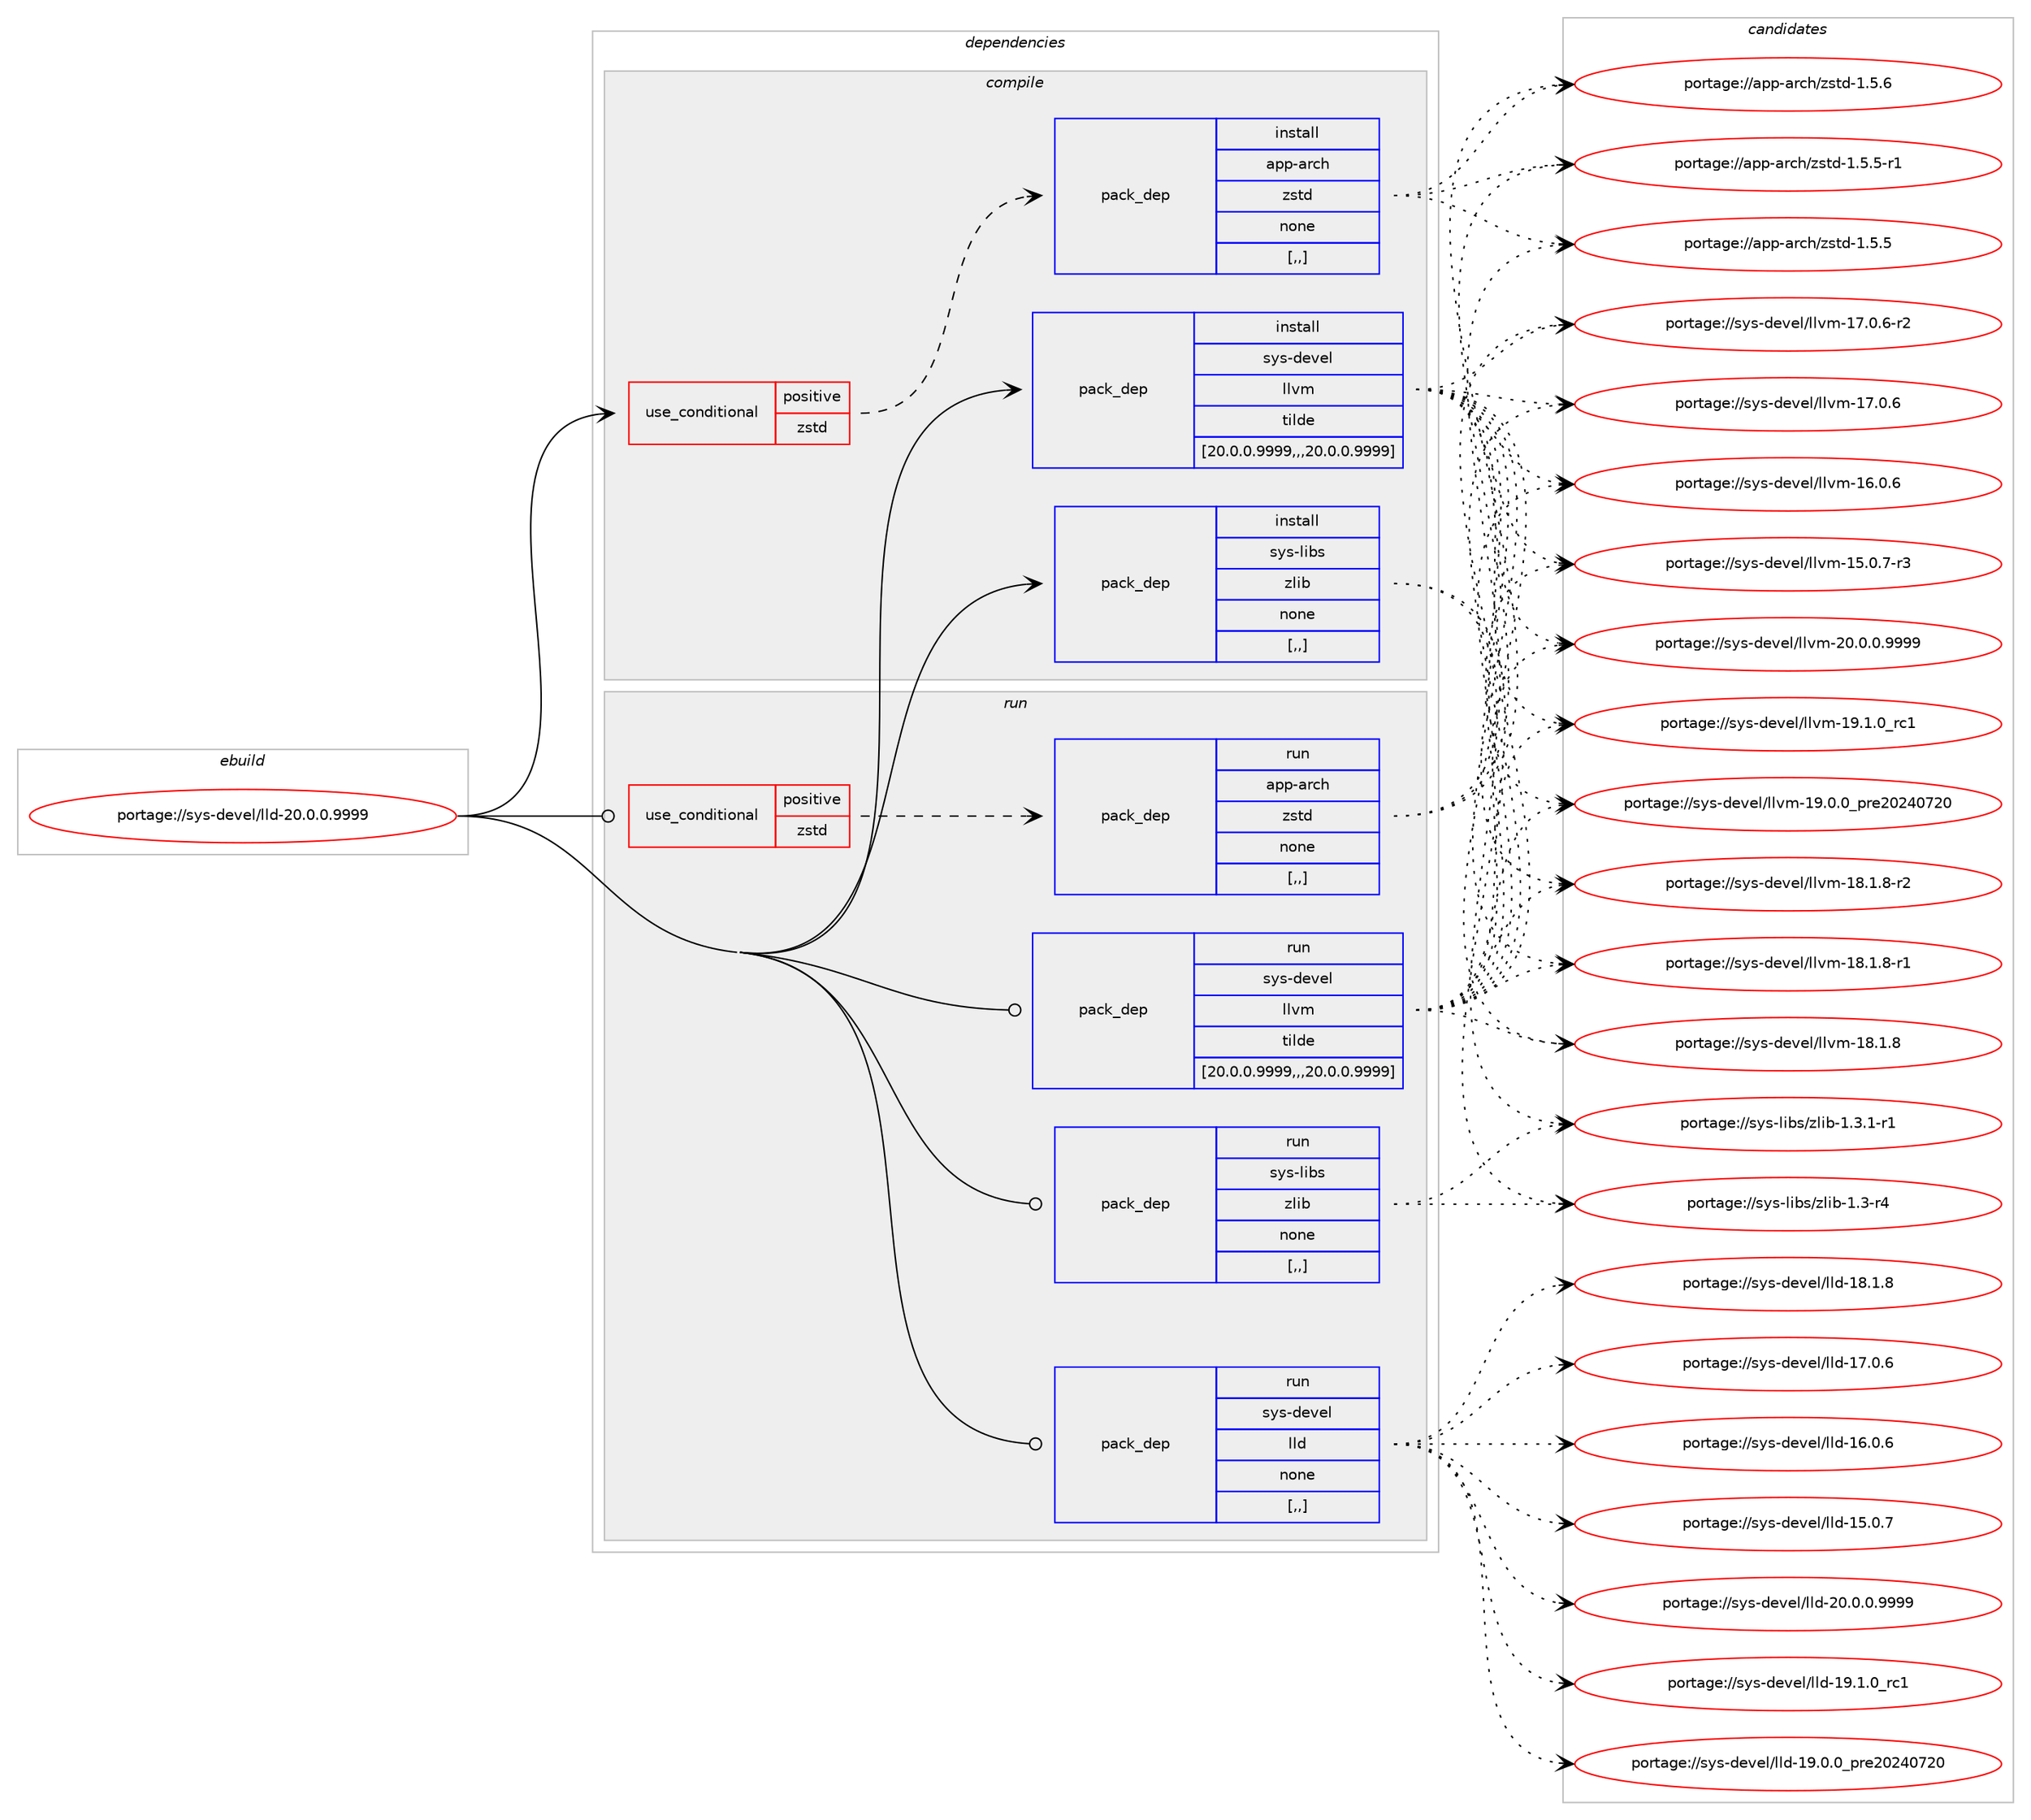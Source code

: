 digraph prolog {

# *************
# Graph options
# *************

newrank=true;
concentrate=true;
compound=true;
graph [rankdir=LR,fontname=Helvetica,fontsize=10,ranksep=1.5];#, ranksep=2.5, nodesep=0.2];
edge  [arrowhead=vee];
node  [fontname=Helvetica,fontsize=10];

# **********
# The ebuild
# **********

subgraph cluster_leftcol {
color=gray;
label=<<i>ebuild</i>>;
id [label="portage://sys-devel/lld-20.0.0.9999", color=red, width=4, href="../sys-devel/lld-20.0.0.9999.svg"];
}

# ****************
# The dependencies
# ****************

subgraph cluster_midcol {
color=gray;
label=<<i>dependencies</i>>;
subgraph cluster_compile {
fillcolor="#eeeeee";
style=filled;
label=<<i>compile</i>>;
subgraph cond115540 {
dependency434158 [label=<<TABLE BORDER="0" CELLBORDER="1" CELLSPACING="0" CELLPADDING="4"><TR><TD ROWSPAN="3" CELLPADDING="10">use_conditional</TD></TR><TR><TD>positive</TD></TR><TR><TD>zstd</TD></TR></TABLE>>, shape=none, color=red];
subgraph pack315672 {
dependency434159 [label=<<TABLE BORDER="0" CELLBORDER="1" CELLSPACING="0" CELLPADDING="4" WIDTH="220"><TR><TD ROWSPAN="6" CELLPADDING="30">pack_dep</TD></TR><TR><TD WIDTH="110">install</TD></TR><TR><TD>app-arch</TD></TR><TR><TD>zstd</TD></TR><TR><TD>none</TD></TR><TR><TD>[,,]</TD></TR></TABLE>>, shape=none, color=blue];
}
dependency434158:e -> dependency434159:w [weight=20,style="dashed",arrowhead="vee"];
}
id:e -> dependency434158:w [weight=20,style="solid",arrowhead="vee"];
subgraph pack315673 {
dependency434160 [label=<<TABLE BORDER="0" CELLBORDER="1" CELLSPACING="0" CELLPADDING="4" WIDTH="220"><TR><TD ROWSPAN="6" CELLPADDING="30">pack_dep</TD></TR><TR><TD WIDTH="110">install</TD></TR><TR><TD>sys-devel</TD></TR><TR><TD>llvm</TD></TR><TR><TD>tilde</TD></TR><TR><TD>[20.0.0.9999,,,20.0.0.9999]</TD></TR></TABLE>>, shape=none, color=blue];
}
id:e -> dependency434160:w [weight=20,style="solid",arrowhead="vee"];
subgraph pack315674 {
dependency434161 [label=<<TABLE BORDER="0" CELLBORDER="1" CELLSPACING="0" CELLPADDING="4" WIDTH="220"><TR><TD ROWSPAN="6" CELLPADDING="30">pack_dep</TD></TR><TR><TD WIDTH="110">install</TD></TR><TR><TD>sys-libs</TD></TR><TR><TD>zlib</TD></TR><TR><TD>none</TD></TR><TR><TD>[,,]</TD></TR></TABLE>>, shape=none, color=blue];
}
id:e -> dependency434161:w [weight=20,style="solid",arrowhead="vee"];
}
subgraph cluster_compileandrun {
fillcolor="#eeeeee";
style=filled;
label=<<i>compile and run</i>>;
}
subgraph cluster_run {
fillcolor="#eeeeee";
style=filled;
label=<<i>run</i>>;
subgraph cond115541 {
dependency434162 [label=<<TABLE BORDER="0" CELLBORDER="1" CELLSPACING="0" CELLPADDING="4"><TR><TD ROWSPAN="3" CELLPADDING="10">use_conditional</TD></TR><TR><TD>positive</TD></TR><TR><TD>zstd</TD></TR></TABLE>>, shape=none, color=red];
subgraph pack315675 {
dependency434163 [label=<<TABLE BORDER="0" CELLBORDER="1" CELLSPACING="0" CELLPADDING="4" WIDTH="220"><TR><TD ROWSPAN="6" CELLPADDING="30">pack_dep</TD></TR><TR><TD WIDTH="110">run</TD></TR><TR><TD>app-arch</TD></TR><TR><TD>zstd</TD></TR><TR><TD>none</TD></TR><TR><TD>[,,]</TD></TR></TABLE>>, shape=none, color=blue];
}
dependency434162:e -> dependency434163:w [weight=20,style="dashed",arrowhead="vee"];
}
id:e -> dependency434162:w [weight=20,style="solid",arrowhead="odot"];
subgraph pack315676 {
dependency434164 [label=<<TABLE BORDER="0" CELLBORDER="1" CELLSPACING="0" CELLPADDING="4" WIDTH="220"><TR><TD ROWSPAN="6" CELLPADDING="30">pack_dep</TD></TR><TR><TD WIDTH="110">run</TD></TR><TR><TD>sys-devel</TD></TR><TR><TD>llvm</TD></TR><TR><TD>tilde</TD></TR><TR><TD>[20.0.0.9999,,,20.0.0.9999]</TD></TR></TABLE>>, shape=none, color=blue];
}
id:e -> dependency434164:w [weight=20,style="solid",arrowhead="odot"];
subgraph pack315677 {
dependency434165 [label=<<TABLE BORDER="0" CELLBORDER="1" CELLSPACING="0" CELLPADDING="4" WIDTH="220"><TR><TD ROWSPAN="6" CELLPADDING="30">pack_dep</TD></TR><TR><TD WIDTH="110">run</TD></TR><TR><TD>sys-libs</TD></TR><TR><TD>zlib</TD></TR><TR><TD>none</TD></TR><TR><TD>[,,]</TD></TR></TABLE>>, shape=none, color=blue];
}
id:e -> dependency434165:w [weight=20,style="solid",arrowhead="odot"];
subgraph pack315678 {
dependency434166 [label=<<TABLE BORDER="0" CELLBORDER="1" CELLSPACING="0" CELLPADDING="4" WIDTH="220"><TR><TD ROWSPAN="6" CELLPADDING="30">pack_dep</TD></TR><TR><TD WIDTH="110">run</TD></TR><TR><TD>sys-devel</TD></TR><TR><TD>lld</TD></TR><TR><TD>none</TD></TR><TR><TD>[,,]</TD></TR></TABLE>>, shape=none, color=blue];
}
id:e -> dependency434166:w [weight=20,style="solid",arrowhead="odot"];
}
}

# **************
# The candidates
# **************

subgraph cluster_choices {
rank=same;
color=gray;
label=<<i>candidates</i>>;

subgraph choice315672 {
color=black;
nodesep=1;
choice9711211245971149910447122115116100454946534654 [label="portage://app-arch/zstd-1.5.6", color=red, width=4,href="../app-arch/zstd-1.5.6.svg"];
choice97112112459711499104471221151161004549465346534511449 [label="portage://app-arch/zstd-1.5.5-r1", color=red, width=4,href="../app-arch/zstd-1.5.5-r1.svg"];
choice9711211245971149910447122115116100454946534653 [label="portage://app-arch/zstd-1.5.5", color=red, width=4,href="../app-arch/zstd-1.5.5.svg"];
dependency434159:e -> choice9711211245971149910447122115116100454946534654:w [style=dotted,weight="100"];
dependency434159:e -> choice97112112459711499104471221151161004549465346534511449:w [style=dotted,weight="100"];
dependency434159:e -> choice9711211245971149910447122115116100454946534653:w [style=dotted,weight="100"];
}
subgraph choice315673 {
color=black;
nodesep=1;
choice1151211154510010111810110847108108118109455048464846484657575757 [label="portage://sys-devel/llvm-20.0.0.9999", color=red, width=4,href="../sys-devel/llvm-20.0.0.9999.svg"];
choice115121115451001011181011084710810811810945495746494648951149949 [label="portage://sys-devel/llvm-19.1.0_rc1", color=red, width=4,href="../sys-devel/llvm-19.1.0_rc1.svg"];
choice115121115451001011181011084710810811810945495746484648951121141015048505248555048 [label="portage://sys-devel/llvm-19.0.0_pre20240720", color=red, width=4,href="../sys-devel/llvm-19.0.0_pre20240720.svg"];
choice1151211154510010111810110847108108118109454956464946564511450 [label="portage://sys-devel/llvm-18.1.8-r2", color=red, width=4,href="../sys-devel/llvm-18.1.8-r2.svg"];
choice1151211154510010111810110847108108118109454956464946564511449 [label="portage://sys-devel/llvm-18.1.8-r1", color=red, width=4,href="../sys-devel/llvm-18.1.8-r1.svg"];
choice115121115451001011181011084710810811810945495646494656 [label="portage://sys-devel/llvm-18.1.8", color=red, width=4,href="../sys-devel/llvm-18.1.8.svg"];
choice1151211154510010111810110847108108118109454955464846544511450 [label="portage://sys-devel/llvm-17.0.6-r2", color=red, width=4,href="../sys-devel/llvm-17.0.6-r2.svg"];
choice115121115451001011181011084710810811810945495546484654 [label="portage://sys-devel/llvm-17.0.6", color=red, width=4,href="../sys-devel/llvm-17.0.6.svg"];
choice115121115451001011181011084710810811810945495446484654 [label="portage://sys-devel/llvm-16.0.6", color=red, width=4,href="../sys-devel/llvm-16.0.6.svg"];
choice1151211154510010111810110847108108118109454953464846554511451 [label="portage://sys-devel/llvm-15.0.7-r3", color=red, width=4,href="../sys-devel/llvm-15.0.7-r3.svg"];
dependency434160:e -> choice1151211154510010111810110847108108118109455048464846484657575757:w [style=dotted,weight="100"];
dependency434160:e -> choice115121115451001011181011084710810811810945495746494648951149949:w [style=dotted,weight="100"];
dependency434160:e -> choice115121115451001011181011084710810811810945495746484648951121141015048505248555048:w [style=dotted,weight="100"];
dependency434160:e -> choice1151211154510010111810110847108108118109454956464946564511450:w [style=dotted,weight="100"];
dependency434160:e -> choice1151211154510010111810110847108108118109454956464946564511449:w [style=dotted,weight="100"];
dependency434160:e -> choice115121115451001011181011084710810811810945495646494656:w [style=dotted,weight="100"];
dependency434160:e -> choice1151211154510010111810110847108108118109454955464846544511450:w [style=dotted,weight="100"];
dependency434160:e -> choice115121115451001011181011084710810811810945495546484654:w [style=dotted,weight="100"];
dependency434160:e -> choice115121115451001011181011084710810811810945495446484654:w [style=dotted,weight="100"];
dependency434160:e -> choice1151211154510010111810110847108108118109454953464846554511451:w [style=dotted,weight="100"];
}
subgraph choice315674 {
color=black;
nodesep=1;
choice115121115451081059811547122108105984549465146494511449 [label="portage://sys-libs/zlib-1.3.1-r1", color=red, width=4,href="../sys-libs/zlib-1.3.1-r1.svg"];
choice11512111545108105981154712210810598454946514511452 [label="portage://sys-libs/zlib-1.3-r4", color=red, width=4,href="../sys-libs/zlib-1.3-r4.svg"];
dependency434161:e -> choice115121115451081059811547122108105984549465146494511449:w [style=dotted,weight="100"];
dependency434161:e -> choice11512111545108105981154712210810598454946514511452:w [style=dotted,weight="100"];
}
subgraph choice315675 {
color=black;
nodesep=1;
choice9711211245971149910447122115116100454946534654 [label="portage://app-arch/zstd-1.5.6", color=red, width=4,href="../app-arch/zstd-1.5.6.svg"];
choice97112112459711499104471221151161004549465346534511449 [label="portage://app-arch/zstd-1.5.5-r1", color=red, width=4,href="../app-arch/zstd-1.5.5-r1.svg"];
choice9711211245971149910447122115116100454946534653 [label="portage://app-arch/zstd-1.5.5", color=red, width=4,href="../app-arch/zstd-1.5.5.svg"];
dependency434163:e -> choice9711211245971149910447122115116100454946534654:w [style=dotted,weight="100"];
dependency434163:e -> choice97112112459711499104471221151161004549465346534511449:w [style=dotted,weight="100"];
dependency434163:e -> choice9711211245971149910447122115116100454946534653:w [style=dotted,weight="100"];
}
subgraph choice315676 {
color=black;
nodesep=1;
choice1151211154510010111810110847108108118109455048464846484657575757 [label="portage://sys-devel/llvm-20.0.0.9999", color=red, width=4,href="../sys-devel/llvm-20.0.0.9999.svg"];
choice115121115451001011181011084710810811810945495746494648951149949 [label="portage://sys-devel/llvm-19.1.0_rc1", color=red, width=4,href="../sys-devel/llvm-19.1.0_rc1.svg"];
choice115121115451001011181011084710810811810945495746484648951121141015048505248555048 [label="portage://sys-devel/llvm-19.0.0_pre20240720", color=red, width=4,href="../sys-devel/llvm-19.0.0_pre20240720.svg"];
choice1151211154510010111810110847108108118109454956464946564511450 [label="portage://sys-devel/llvm-18.1.8-r2", color=red, width=4,href="../sys-devel/llvm-18.1.8-r2.svg"];
choice1151211154510010111810110847108108118109454956464946564511449 [label="portage://sys-devel/llvm-18.1.8-r1", color=red, width=4,href="../sys-devel/llvm-18.1.8-r1.svg"];
choice115121115451001011181011084710810811810945495646494656 [label="portage://sys-devel/llvm-18.1.8", color=red, width=4,href="../sys-devel/llvm-18.1.8.svg"];
choice1151211154510010111810110847108108118109454955464846544511450 [label="portage://sys-devel/llvm-17.0.6-r2", color=red, width=4,href="../sys-devel/llvm-17.0.6-r2.svg"];
choice115121115451001011181011084710810811810945495546484654 [label="portage://sys-devel/llvm-17.0.6", color=red, width=4,href="../sys-devel/llvm-17.0.6.svg"];
choice115121115451001011181011084710810811810945495446484654 [label="portage://sys-devel/llvm-16.0.6", color=red, width=4,href="../sys-devel/llvm-16.0.6.svg"];
choice1151211154510010111810110847108108118109454953464846554511451 [label="portage://sys-devel/llvm-15.0.7-r3", color=red, width=4,href="../sys-devel/llvm-15.0.7-r3.svg"];
dependency434164:e -> choice1151211154510010111810110847108108118109455048464846484657575757:w [style=dotted,weight="100"];
dependency434164:e -> choice115121115451001011181011084710810811810945495746494648951149949:w [style=dotted,weight="100"];
dependency434164:e -> choice115121115451001011181011084710810811810945495746484648951121141015048505248555048:w [style=dotted,weight="100"];
dependency434164:e -> choice1151211154510010111810110847108108118109454956464946564511450:w [style=dotted,weight="100"];
dependency434164:e -> choice1151211154510010111810110847108108118109454956464946564511449:w [style=dotted,weight="100"];
dependency434164:e -> choice115121115451001011181011084710810811810945495646494656:w [style=dotted,weight="100"];
dependency434164:e -> choice1151211154510010111810110847108108118109454955464846544511450:w [style=dotted,weight="100"];
dependency434164:e -> choice115121115451001011181011084710810811810945495546484654:w [style=dotted,weight="100"];
dependency434164:e -> choice115121115451001011181011084710810811810945495446484654:w [style=dotted,weight="100"];
dependency434164:e -> choice1151211154510010111810110847108108118109454953464846554511451:w [style=dotted,weight="100"];
}
subgraph choice315677 {
color=black;
nodesep=1;
choice115121115451081059811547122108105984549465146494511449 [label="portage://sys-libs/zlib-1.3.1-r1", color=red, width=4,href="../sys-libs/zlib-1.3.1-r1.svg"];
choice11512111545108105981154712210810598454946514511452 [label="portage://sys-libs/zlib-1.3-r4", color=red, width=4,href="../sys-libs/zlib-1.3-r4.svg"];
dependency434165:e -> choice115121115451081059811547122108105984549465146494511449:w [style=dotted,weight="100"];
dependency434165:e -> choice11512111545108105981154712210810598454946514511452:w [style=dotted,weight="100"];
}
subgraph choice315678 {
color=black;
nodesep=1;
choice1151211154510010111810110847108108100455048464846484657575757 [label="portage://sys-devel/lld-20.0.0.9999", color=red, width=4,href="../sys-devel/lld-20.0.0.9999.svg"];
choice115121115451001011181011084710810810045495746494648951149949 [label="portage://sys-devel/lld-19.1.0_rc1", color=red, width=4,href="../sys-devel/lld-19.1.0_rc1.svg"];
choice115121115451001011181011084710810810045495746484648951121141015048505248555048 [label="portage://sys-devel/lld-19.0.0_pre20240720", color=red, width=4,href="../sys-devel/lld-19.0.0_pre20240720.svg"];
choice115121115451001011181011084710810810045495646494656 [label="portage://sys-devel/lld-18.1.8", color=red, width=4,href="../sys-devel/lld-18.1.8.svg"];
choice115121115451001011181011084710810810045495546484654 [label="portage://sys-devel/lld-17.0.6", color=red, width=4,href="../sys-devel/lld-17.0.6.svg"];
choice115121115451001011181011084710810810045495446484654 [label="portage://sys-devel/lld-16.0.6", color=red, width=4,href="../sys-devel/lld-16.0.6.svg"];
choice115121115451001011181011084710810810045495346484655 [label="portage://sys-devel/lld-15.0.7", color=red, width=4,href="../sys-devel/lld-15.0.7.svg"];
dependency434166:e -> choice1151211154510010111810110847108108100455048464846484657575757:w [style=dotted,weight="100"];
dependency434166:e -> choice115121115451001011181011084710810810045495746494648951149949:w [style=dotted,weight="100"];
dependency434166:e -> choice115121115451001011181011084710810810045495746484648951121141015048505248555048:w [style=dotted,weight="100"];
dependency434166:e -> choice115121115451001011181011084710810810045495646494656:w [style=dotted,weight="100"];
dependency434166:e -> choice115121115451001011181011084710810810045495546484654:w [style=dotted,weight="100"];
dependency434166:e -> choice115121115451001011181011084710810810045495446484654:w [style=dotted,weight="100"];
dependency434166:e -> choice115121115451001011181011084710810810045495346484655:w [style=dotted,weight="100"];
}
}

}
